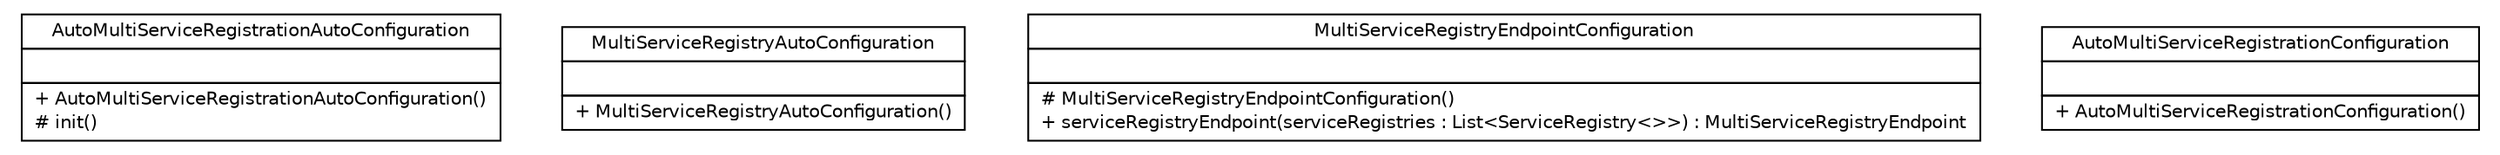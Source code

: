 #!/usr/local/bin/dot
#
# Class diagram 
# Generated by UMLGraph version R5_6-24-gf6e263 (http://www.umlgraph.org/)
#

digraph G {
	edge [fontname="Helvetica",fontsize=10,labelfontname="Helvetica",labelfontsize=10];
	node [fontname="Helvetica",fontsize=10,shape=plaintext];
	nodesep=0.25;
	ranksep=0.5;
	// org.springframework.cloud.client.serviceregistry.AutoMultiServiceRegistrationAutoConfiguration
	c10 [label=<<table title="org.springframework.cloud.client.serviceregistry.AutoMultiServiceRegistrationAutoConfiguration" border="0" cellborder="1" cellspacing="0" cellpadding="2" port="p" href="./AutoMultiServiceRegistrationAutoConfiguration.html">
		<tr><td><table border="0" cellspacing="0" cellpadding="1">
<tr><td align="center" balign="center"> AutoMultiServiceRegistrationAutoConfiguration </td></tr>
		</table></td></tr>
		<tr><td><table border="0" cellspacing="0" cellpadding="1">
<tr><td align="left" balign="left">  </td></tr>
		</table></td></tr>
		<tr><td><table border="0" cellspacing="0" cellpadding="1">
<tr><td align="left" balign="left"> + AutoMultiServiceRegistrationAutoConfiguration() </td></tr>
<tr><td align="left" balign="left"> # init() </td></tr>
		</table></td></tr>
		</table>>, URL="./AutoMultiServiceRegistrationAutoConfiguration.html", fontname="Helvetica", fontcolor="black", fontsize=10.0];
	// org.springframework.cloud.client.serviceregistry.MultiServiceRegistryAutoConfiguration
	c11 [label=<<table title="org.springframework.cloud.client.serviceregistry.MultiServiceRegistryAutoConfiguration" border="0" cellborder="1" cellspacing="0" cellpadding="2" port="p" href="./MultiServiceRegistryAutoConfiguration.html">
		<tr><td><table border="0" cellspacing="0" cellpadding="1">
<tr><td align="center" balign="center"> MultiServiceRegistryAutoConfiguration </td></tr>
		</table></td></tr>
		<tr><td><table border="0" cellspacing="0" cellpadding="1">
<tr><td align="left" balign="left">  </td></tr>
		</table></td></tr>
		<tr><td><table border="0" cellspacing="0" cellpadding="1">
<tr><td align="left" balign="left"> + MultiServiceRegistryAutoConfiguration() </td></tr>
		</table></td></tr>
		</table>>, URL="./MultiServiceRegistryAutoConfiguration.html", fontname="Helvetica", fontcolor="black", fontsize=10.0];
	// org.springframework.cloud.client.serviceregistry.MultiServiceRegistryAutoConfiguration.MultiServiceRegistryEndpointConfiguration
	c12 [label=<<table title="org.springframework.cloud.client.serviceregistry.MultiServiceRegistryAutoConfiguration.MultiServiceRegistryEndpointConfiguration" border="0" cellborder="1" cellspacing="0" cellpadding="2" port="p" href="./MultiServiceRegistryAutoConfiguration.MultiServiceRegistryEndpointConfiguration.html">
		<tr><td><table border="0" cellspacing="0" cellpadding="1">
<tr><td align="center" balign="center"> MultiServiceRegistryEndpointConfiguration </td></tr>
		</table></td></tr>
		<tr><td><table border="0" cellspacing="0" cellpadding="1">
<tr><td align="left" balign="left">  </td></tr>
		</table></td></tr>
		<tr><td><table border="0" cellspacing="0" cellpadding="1">
<tr><td align="left" balign="left"> # MultiServiceRegistryEndpointConfiguration() </td></tr>
<tr><td align="left" balign="left"> + serviceRegistryEndpoint(serviceRegistries : List&lt;ServiceRegistry&lt;&gt;&gt;) : MultiServiceRegistryEndpoint </td></tr>
		</table></td></tr>
		</table>>, URL="./MultiServiceRegistryAutoConfiguration.MultiServiceRegistryEndpointConfiguration.html", fontname="Helvetica", fontcolor="black", fontsize=10.0];
	// org.springframework.cloud.client.serviceregistry.AutoMultiServiceRegistrationConfiguration
	c13 [label=<<table title="org.springframework.cloud.client.serviceregistry.AutoMultiServiceRegistrationConfiguration" border="0" cellborder="1" cellspacing="0" cellpadding="2" port="p" href="./AutoMultiServiceRegistrationConfiguration.html">
		<tr><td><table border="0" cellspacing="0" cellpadding="1">
<tr><td align="center" balign="center"> AutoMultiServiceRegistrationConfiguration </td></tr>
		</table></td></tr>
		<tr><td><table border="0" cellspacing="0" cellpadding="1">
<tr><td align="left" balign="left">  </td></tr>
		</table></td></tr>
		<tr><td><table border="0" cellspacing="0" cellpadding="1">
<tr><td align="left" balign="left"> + AutoMultiServiceRegistrationConfiguration() </td></tr>
		</table></td></tr>
		</table>>, URL="./AutoMultiServiceRegistrationConfiguration.html", fontname="Helvetica", fontcolor="black", fontsize=10.0];
}

